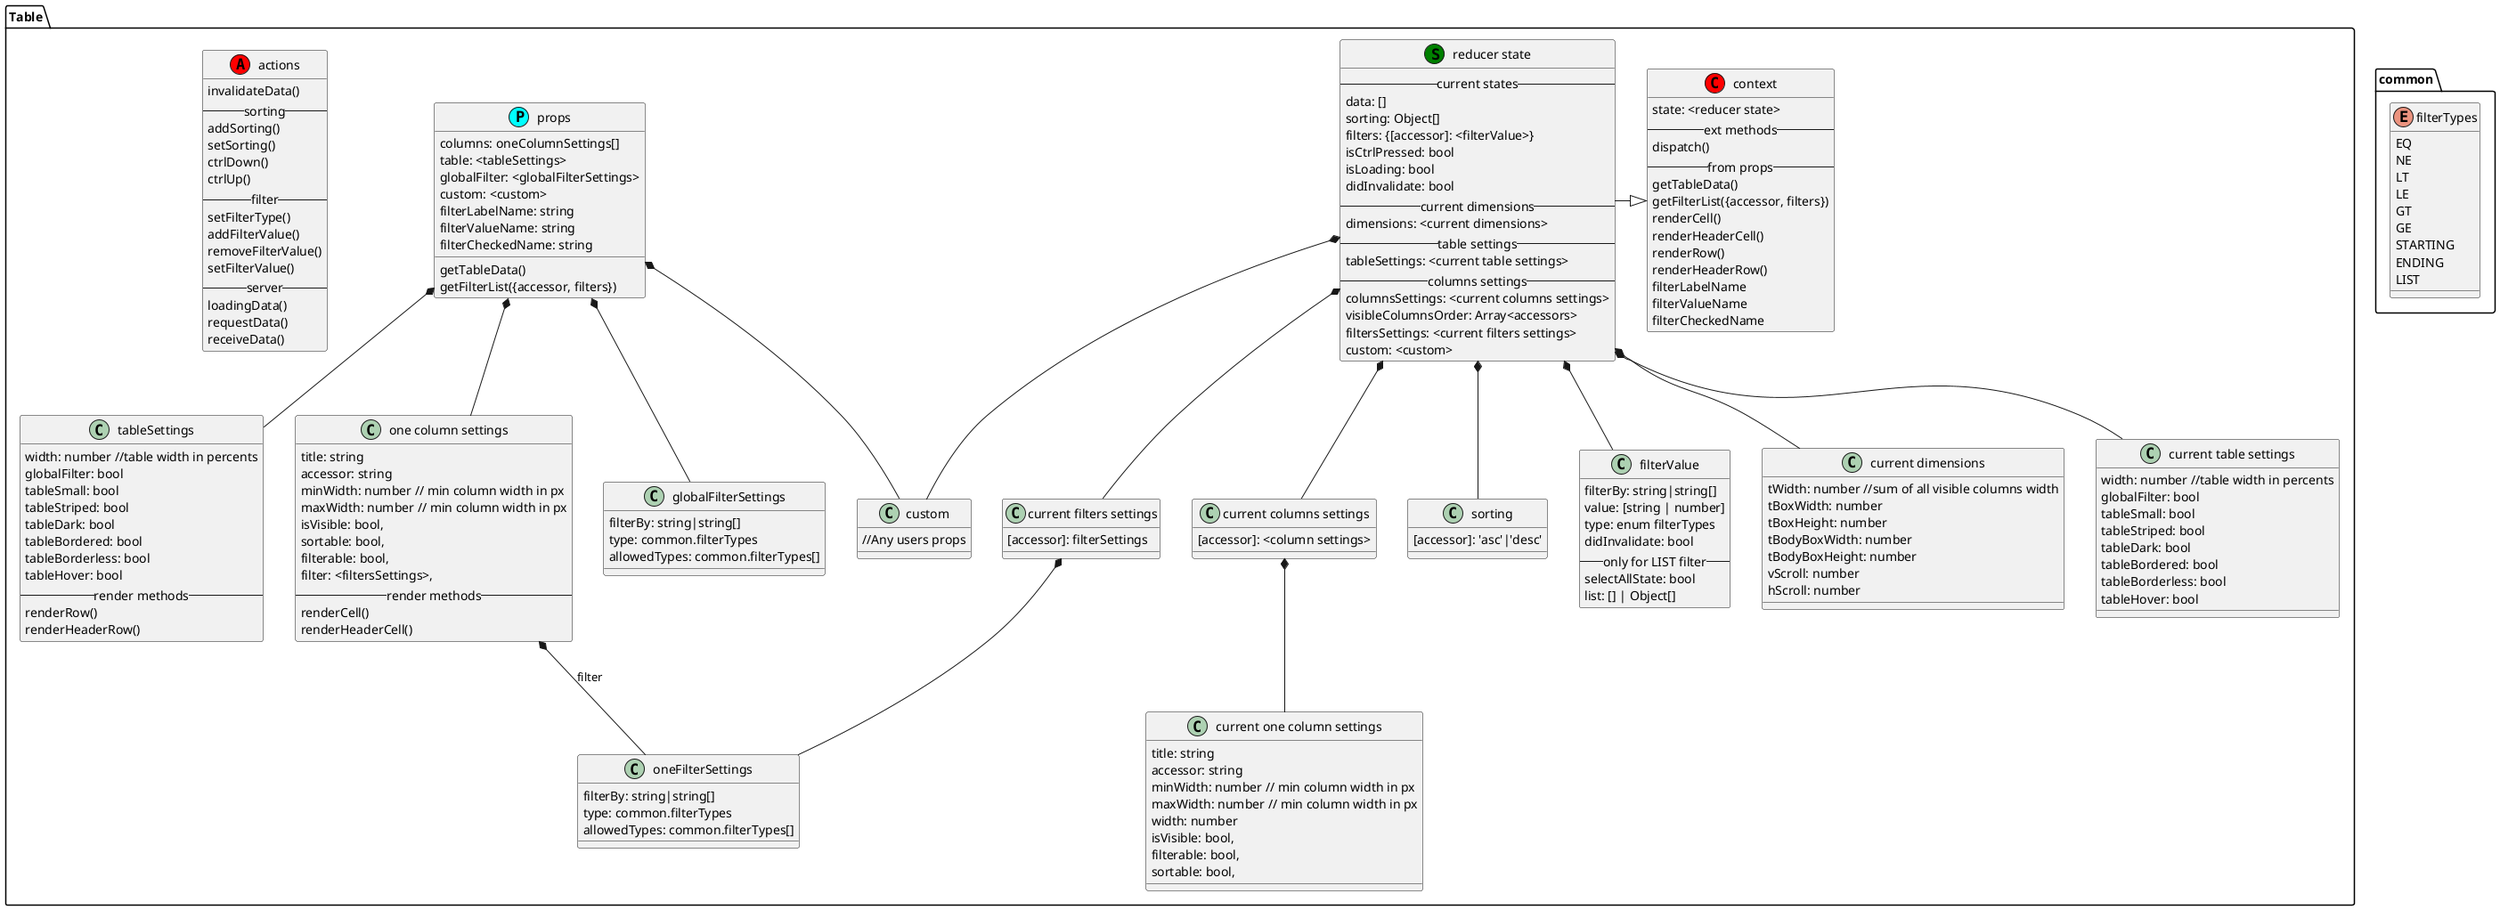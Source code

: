 @startuml
namespace common {
    enum filterTypes {
        EQ
        NE
        LT
        LE
        GT
        GE
        STARTING
        ENDING
        LIST
    }
}
namespace Table {
    class props <<(P, aqua)>> {
        columns: oneColumnSettings[]
        table: <tableSettings>
        globalFilter: <globalFilterSettings>
        custom: <custom>
        filterLabelName: string
        filterValueName: string
        filterCheckedName: string
        getTableData()
        getFilterList({accessor, filters})
    }
    class context << (C, red) >> {
        state: <reducer state>
        --ext methods--
        dispatch()
        --from props--
        getTableData()
        getFilterList({accessor, filters})
        renderCell()
        renderHeaderCell()
        renderRow()
        renderHeaderRow()
        filterLabelName
        filterValueName
        filterCheckedName
    }
    class "reducer state" as reducerState <<(S,green)>> {
        --current states--
        data: []
        sorting: Object[]
        filters: {[accessor]: <filterValue>}
        isCtrlPressed: bool
        isLoading: bool
        didInvalidate: bool
        --current dimensions--
        dimensions: <current dimensions>
        --table settings--
        tableSettings: <current table settings>
        --columns settings--
        columnsSettings: <current columns settings>
        visibleColumnsOrder: Array<accessors>
        filtersSettings: <current filters settings>
        custom: <custom>
    }
    class actions <<(A, red)>> {
        invalidateData()
        --sorting--
        addSorting()
        setSorting()
        ctrlDown()
        ctrlUp()
        --filter--
        setFilterType()
        addFilterValue()
        removeFilterValue()
        setFilterValue()
        --server--
        loadingData()
        requestData()
        receiveData()
    }
    class sorting {
        [accessor]: 'asc'|'desc'
    }
    class filterValue {
        filterBy: string|string[]
        value: [string | number]
        type: enum filterTypes
        didInvalidate: bool
        --only for LIST filter--
        selectAllState: bool
        list: [] | Object[]
    }
    class "current dimensions" as liveDimensions {
        tWidth: number //sum of all visible columns width
        tBoxWidth: number
        tBoxHeight: number
        tBodyBoxWidth: number
        tBodyBoxHeight: number
        vScroll: number
        hScroll: number
    }
    class tableSettings {
        width: number //table width in percents
        globalFilter: bool
        tableSmall: bool
        tableStriped: bool
        tableDark: bool
        tableBordered: bool
        tableBorderless: bool
        tableHover: bool
        --render methods--
        renderRow()
        renderHeaderRow()
    }
    class "current table settings" as liveTableSettings {
        width: number //table width in percents
        globalFilter: bool
        tableSmall: bool
        tableStriped: bool
        tableDark: bool
        tableBordered: bool
        tableBorderless: bool
        tableHover: bool
    }

    class "one column settings" as oneColumnSettings {
        title: string
        accessor: string
        minWidth: number // min column width in px
        maxWidth: number // min column width in px
        isVisible: bool,
        sortable: bool,
        filterable: bool,
        filter: <filtersSettings>,
        --render methods--
        renderCell()
        renderHeaderCell()
    }
    class globalFilterSettings {
        filterBy: string|string[]
        type: common.filterTypes
        allowedTypes: common.filterTypes[]
    }
    class "current columns settings" as liveColumnsSettings {
        [accessor]: <column settings>
    }
    class "current one column settings" as liveOneColumnSettings {
        title: string
        accessor: string
        minWidth: number // min column width in px
        maxWidth: number // min column width in px
        width: number
        isVisible: bool,
        filterable: bool,
        sortable: bool,

    }
    class oneFilterSettings {
        filterBy: string|string[]
        type: common.filterTypes
        allowedTypes: common.filterTypes[]
    }
    class "current filters settings" as liveFiltersSettings {
        [accessor]: filterSettings
    }
    class custom {
        //Any users props
    }

    context <|-left- reducerState
    reducerState *-- filterValue
    props *-- tableSettings
    props *-- oneColumnSettings
    props *-- globalFilterSettings
    props *-- custom
    reducerState *-- sorting
    reducerState *-- custom
    reducerState *-- liveColumnsSettings
    liveColumnsSettings *-- liveOneColumnSettings
    reducerState *-- liveTableSettings
    oneColumnSettings *-- oneFilterSettings :filter
    reducerState *-- liveFiltersSettings
    liveFiltersSettings *-- oneFilterSettings
    reducerState *-- liveDimensions
}
@enduml

